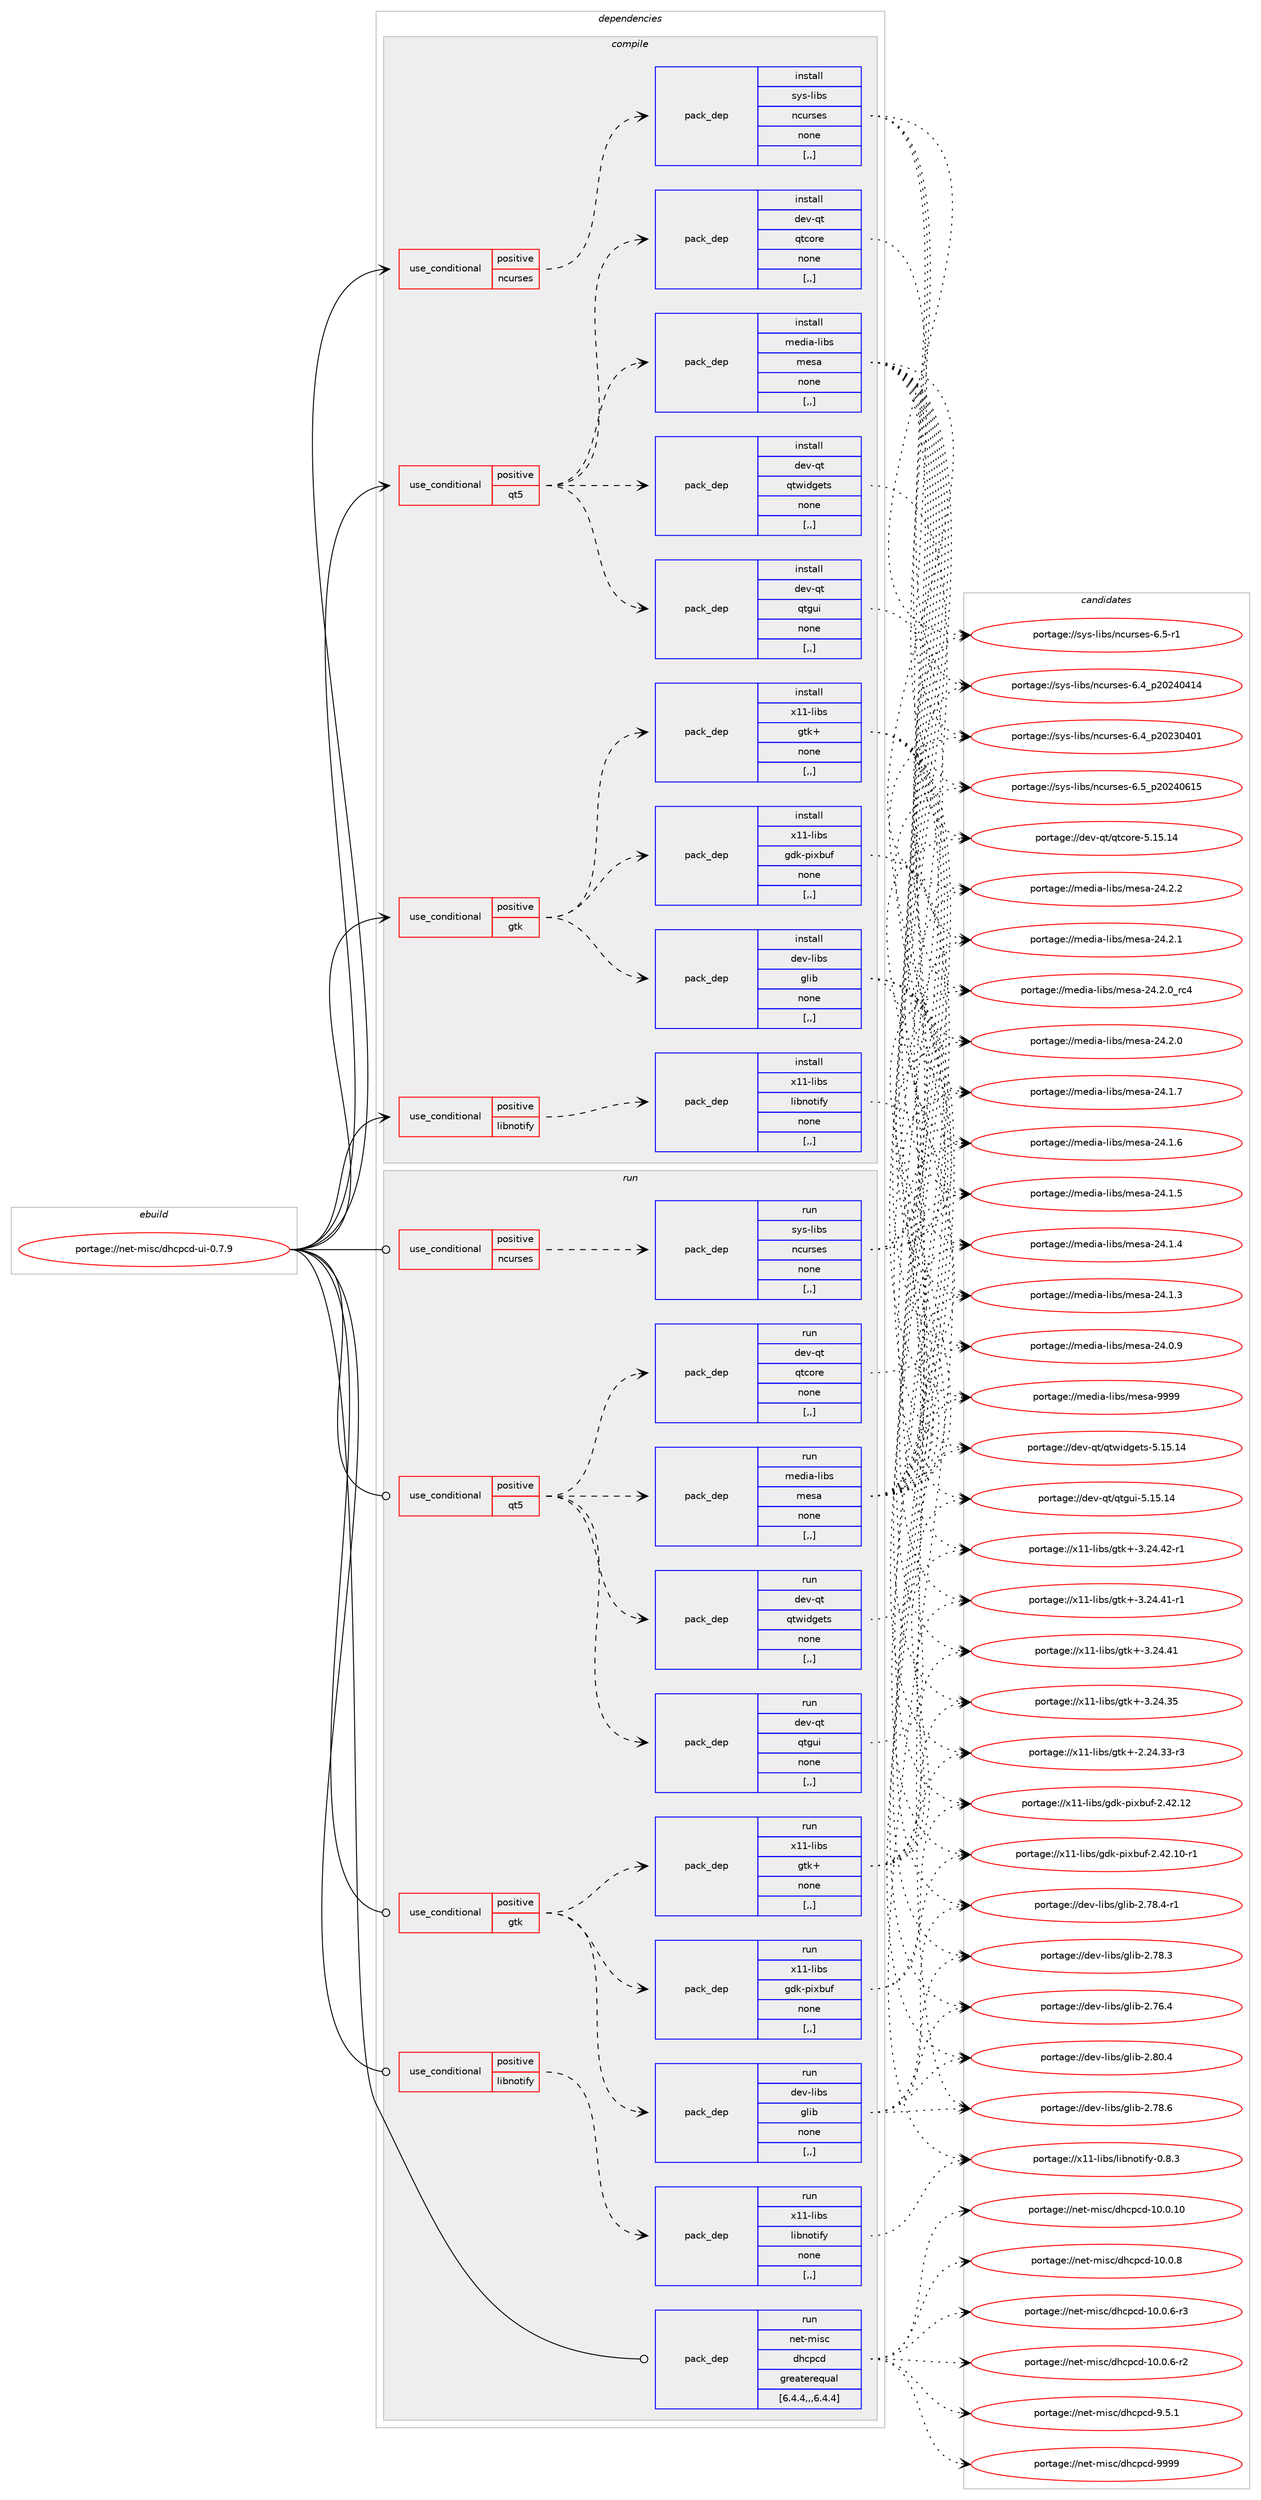 digraph prolog {

# *************
# Graph options
# *************

newrank=true;
concentrate=true;
compound=true;
graph [rankdir=LR,fontname=Helvetica,fontsize=10,ranksep=1.5];#, ranksep=2.5, nodesep=0.2];
edge  [arrowhead=vee];
node  [fontname=Helvetica,fontsize=10];

# **********
# The ebuild
# **********

subgraph cluster_leftcol {
color=gray;
label=<<i>ebuild</i>>;
id [label="portage://net-misc/dhcpcd-ui-0.7.9", color=red, width=4, href="../net-misc/dhcpcd-ui-0.7.9.svg"];
}

# ****************
# The dependencies
# ****************

subgraph cluster_midcol {
color=gray;
label=<<i>dependencies</i>>;
subgraph cluster_compile {
fillcolor="#eeeeee";
style=filled;
label=<<i>compile</i>>;
subgraph cond230583 {
dependency878959 [label=<<TABLE BORDER="0" CELLBORDER="1" CELLSPACING="0" CELLPADDING="4"><TR><TD ROWSPAN="3" CELLPADDING="10">use_conditional</TD></TR><TR><TD>positive</TD></TR><TR><TD>gtk</TD></TR></TABLE>>, shape=none, color=red];
subgraph pack641943 {
dependency878960 [label=<<TABLE BORDER="0" CELLBORDER="1" CELLSPACING="0" CELLPADDING="4" WIDTH="220"><TR><TD ROWSPAN="6" CELLPADDING="30">pack_dep</TD></TR><TR><TD WIDTH="110">install</TD></TR><TR><TD>dev-libs</TD></TR><TR><TD>glib</TD></TR><TR><TD>none</TD></TR><TR><TD>[,,]</TD></TR></TABLE>>, shape=none, color=blue];
}
dependency878959:e -> dependency878960:w [weight=20,style="dashed",arrowhead="vee"];
subgraph pack641944 {
dependency878961 [label=<<TABLE BORDER="0" CELLBORDER="1" CELLSPACING="0" CELLPADDING="4" WIDTH="220"><TR><TD ROWSPAN="6" CELLPADDING="30">pack_dep</TD></TR><TR><TD WIDTH="110">install</TD></TR><TR><TD>x11-libs</TD></TR><TR><TD>gdk-pixbuf</TD></TR><TR><TD>none</TD></TR><TR><TD>[,,]</TD></TR></TABLE>>, shape=none, color=blue];
}
dependency878959:e -> dependency878961:w [weight=20,style="dashed",arrowhead="vee"];
subgraph pack641945 {
dependency878962 [label=<<TABLE BORDER="0" CELLBORDER="1" CELLSPACING="0" CELLPADDING="4" WIDTH="220"><TR><TD ROWSPAN="6" CELLPADDING="30">pack_dep</TD></TR><TR><TD WIDTH="110">install</TD></TR><TR><TD>x11-libs</TD></TR><TR><TD>gtk+</TD></TR><TR><TD>none</TD></TR><TR><TD>[,,]</TD></TR></TABLE>>, shape=none, color=blue];
}
dependency878959:e -> dependency878962:w [weight=20,style="dashed",arrowhead="vee"];
}
id:e -> dependency878959:w [weight=20,style="solid",arrowhead="vee"];
subgraph cond230584 {
dependency878963 [label=<<TABLE BORDER="0" CELLBORDER="1" CELLSPACING="0" CELLPADDING="4"><TR><TD ROWSPAN="3" CELLPADDING="10">use_conditional</TD></TR><TR><TD>positive</TD></TR><TR><TD>libnotify</TD></TR></TABLE>>, shape=none, color=red];
subgraph pack641946 {
dependency878964 [label=<<TABLE BORDER="0" CELLBORDER="1" CELLSPACING="0" CELLPADDING="4" WIDTH="220"><TR><TD ROWSPAN="6" CELLPADDING="30">pack_dep</TD></TR><TR><TD WIDTH="110">install</TD></TR><TR><TD>x11-libs</TD></TR><TR><TD>libnotify</TD></TR><TR><TD>none</TD></TR><TR><TD>[,,]</TD></TR></TABLE>>, shape=none, color=blue];
}
dependency878963:e -> dependency878964:w [weight=20,style="dashed",arrowhead="vee"];
}
id:e -> dependency878963:w [weight=20,style="solid",arrowhead="vee"];
subgraph cond230585 {
dependency878965 [label=<<TABLE BORDER="0" CELLBORDER="1" CELLSPACING="0" CELLPADDING="4"><TR><TD ROWSPAN="3" CELLPADDING="10">use_conditional</TD></TR><TR><TD>positive</TD></TR><TR><TD>ncurses</TD></TR></TABLE>>, shape=none, color=red];
subgraph pack641947 {
dependency878966 [label=<<TABLE BORDER="0" CELLBORDER="1" CELLSPACING="0" CELLPADDING="4" WIDTH="220"><TR><TD ROWSPAN="6" CELLPADDING="30">pack_dep</TD></TR><TR><TD WIDTH="110">install</TD></TR><TR><TD>sys-libs</TD></TR><TR><TD>ncurses</TD></TR><TR><TD>none</TD></TR><TR><TD>[,,]</TD></TR></TABLE>>, shape=none, color=blue];
}
dependency878965:e -> dependency878966:w [weight=20,style="dashed",arrowhead="vee"];
}
id:e -> dependency878965:w [weight=20,style="solid",arrowhead="vee"];
subgraph cond230586 {
dependency878967 [label=<<TABLE BORDER="0" CELLBORDER="1" CELLSPACING="0" CELLPADDING="4"><TR><TD ROWSPAN="3" CELLPADDING="10">use_conditional</TD></TR><TR><TD>positive</TD></TR><TR><TD>qt5</TD></TR></TABLE>>, shape=none, color=red];
subgraph pack641948 {
dependency878968 [label=<<TABLE BORDER="0" CELLBORDER="1" CELLSPACING="0" CELLPADDING="4" WIDTH="220"><TR><TD ROWSPAN="6" CELLPADDING="30">pack_dep</TD></TR><TR><TD WIDTH="110">install</TD></TR><TR><TD>dev-qt</TD></TR><TR><TD>qtcore</TD></TR><TR><TD>none</TD></TR><TR><TD>[,,]</TD></TR></TABLE>>, shape=none, color=blue];
}
dependency878967:e -> dependency878968:w [weight=20,style="dashed",arrowhead="vee"];
subgraph pack641949 {
dependency878969 [label=<<TABLE BORDER="0" CELLBORDER="1" CELLSPACING="0" CELLPADDING="4" WIDTH="220"><TR><TD ROWSPAN="6" CELLPADDING="30">pack_dep</TD></TR><TR><TD WIDTH="110">install</TD></TR><TR><TD>dev-qt</TD></TR><TR><TD>qtgui</TD></TR><TR><TD>none</TD></TR><TR><TD>[,,]</TD></TR></TABLE>>, shape=none, color=blue];
}
dependency878967:e -> dependency878969:w [weight=20,style="dashed",arrowhead="vee"];
subgraph pack641950 {
dependency878970 [label=<<TABLE BORDER="0" CELLBORDER="1" CELLSPACING="0" CELLPADDING="4" WIDTH="220"><TR><TD ROWSPAN="6" CELLPADDING="30">pack_dep</TD></TR><TR><TD WIDTH="110">install</TD></TR><TR><TD>dev-qt</TD></TR><TR><TD>qtwidgets</TD></TR><TR><TD>none</TD></TR><TR><TD>[,,]</TD></TR></TABLE>>, shape=none, color=blue];
}
dependency878967:e -> dependency878970:w [weight=20,style="dashed",arrowhead="vee"];
subgraph pack641951 {
dependency878971 [label=<<TABLE BORDER="0" CELLBORDER="1" CELLSPACING="0" CELLPADDING="4" WIDTH="220"><TR><TD ROWSPAN="6" CELLPADDING="30">pack_dep</TD></TR><TR><TD WIDTH="110">install</TD></TR><TR><TD>media-libs</TD></TR><TR><TD>mesa</TD></TR><TR><TD>none</TD></TR><TR><TD>[,,]</TD></TR></TABLE>>, shape=none, color=blue];
}
dependency878967:e -> dependency878971:w [weight=20,style="dashed",arrowhead="vee"];
}
id:e -> dependency878967:w [weight=20,style="solid",arrowhead="vee"];
}
subgraph cluster_compileandrun {
fillcolor="#eeeeee";
style=filled;
label=<<i>compile and run</i>>;
}
subgraph cluster_run {
fillcolor="#eeeeee";
style=filled;
label=<<i>run</i>>;
subgraph cond230587 {
dependency878972 [label=<<TABLE BORDER="0" CELLBORDER="1" CELLSPACING="0" CELLPADDING="4"><TR><TD ROWSPAN="3" CELLPADDING="10">use_conditional</TD></TR><TR><TD>positive</TD></TR><TR><TD>gtk</TD></TR></TABLE>>, shape=none, color=red];
subgraph pack641952 {
dependency878973 [label=<<TABLE BORDER="0" CELLBORDER="1" CELLSPACING="0" CELLPADDING="4" WIDTH="220"><TR><TD ROWSPAN="6" CELLPADDING="30">pack_dep</TD></TR><TR><TD WIDTH="110">run</TD></TR><TR><TD>dev-libs</TD></TR><TR><TD>glib</TD></TR><TR><TD>none</TD></TR><TR><TD>[,,]</TD></TR></TABLE>>, shape=none, color=blue];
}
dependency878972:e -> dependency878973:w [weight=20,style="dashed",arrowhead="vee"];
subgraph pack641953 {
dependency878974 [label=<<TABLE BORDER="0" CELLBORDER="1" CELLSPACING="0" CELLPADDING="4" WIDTH="220"><TR><TD ROWSPAN="6" CELLPADDING="30">pack_dep</TD></TR><TR><TD WIDTH="110">run</TD></TR><TR><TD>x11-libs</TD></TR><TR><TD>gdk-pixbuf</TD></TR><TR><TD>none</TD></TR><TR><TD>[,,]</TD></TR></TABLE>>, shape=none, color=blue];
}
dependency878972:e -> dependency878974:w [weight=20,style="dashed",arrowhead="vee"];
subgraph pack641954 {
dependency878975 [label=<<TABLE BORDER="0" CELLBORDER="1" CELLSPACING="0" CELLPADDING="4" WIDTH="220"><TR><TD ROWSPAN="6" CELLPADDING="30">pack_dep</TD></TR><TR><TD WIDTH="110">run</TD></TR><TR><TD>x11-libs</TD></TR><TR><TD>gtk+</TD></TR><TR><TD>none</TD></TR><TR><TD>[,,]</TD></TR></TABLE>>, shape=none, color=blue];
}
dependency878972:e -> dependency878975:w [weight=20,style="dashed",arrowhead="vee"];
}
id:e -> dependency878972:w [weight=20,style="solid",arrowhead="odot"];
subgraph cond230588 {
dependency878976 [label=<<TABLE BORDER="0" CELLBORDER="1" CELLSPACING="0" CELLPADDING="4"><TR><TD ROWSPAN="3" CELLPADDING="10">use_conditional</TD></TR><TR><TD>positive</TD></TR><TR><TD>libnotify</TD></TR></TABLE>>, shape=none, color=red];
subgraph pack641955 {
dependency878977 [label=<<TABLE BORDER="0" CELLBORDER="1" CELLSPACING="0" CELLPADDING="4" WIDTH="220"><TR><TD ROWSPAN="6" CELLPADDING="30">pack_dep</TD></TR><TR><TD WIDTH="110">run</TD></TR><TR><TD>x11-libs</TD></TR><TR><TD>libnotify</TD></TR><TR><TD>none</TD></TR><TR><TD>[,,]</TD></TR></TABLE>>, shape=none, color=blue];
}
dependency878976:e -> dependency878977:w [weight=20,style="dashed",arrowhead="vee"];
}
id:e -> dependency878976:w [weight=20,style="solid",arrowhead="odot"];
subgraph cond230589 {
dependency878978 [label=<<TABLE BORDER="0" CELLBORDER="1" CELLSPACING="0" CELLPADDING="4"><TR><TD ROWSPAN="3" CELLPADDING="10">use_conditional</TD></TR><TR><TD>positive</TD></TR><TR><TD>ncurses</TD></TR></TABLE>>, shape=none, color=red];
subgraph pack641956 {
dependency878979 [label=<<TABLE BORDER="0" CELLBORDER="1" CELLSPACING="0" CELLPADDING="4" WIDTH="220"><TR><TD ROWSPAN="6" CELLPADDING="30">pack_dep</TD></TR><TR><TD WIDTH="110">run</TD></TR><TR><TD>sys-libs</TD></TR><TR><TD>ncurses</TD></TR><TR><TD>none</TD></TR><TR><TD>[,,]</TD></TR></TABLE>>, shape=none, color=blue];
}
dependency878978:e -> dependency878979:w [weight=20,style="dashed",arrowhead="vee"];
}
id:e -> dependency878978:w [weight=20,style="solid",arrowhead="odot"];
subgraph cond230590 {
dependency878980 [label=<<TABLE BORDER="0" CELLBORDER="1" CELLSPACING="0" CELLPADDING="4"><TR><TD ROWSPAN="3" CELLPADDING="10">use_conditional</TD></TR><TR><TD>positive</TD></TR><TR><TD>qt5</TD></TR></TABLE>>, shape=none, color=red];
subgraph pack641957 {
dependency878981 [label=<<TABLE BORDER="0" CELLBORDER="1" CELLSPACING="0" CELLPADDING="4" WIDTH="220"><TR><TD ROWSPAN="6" CELLPADDING="30">pack_dep</TD></TR><TR><TD WIDTH="110">run</TD></TR><TR><TD>dev-qt</TD></TR><TR><TD>qtcore</TD></TR><TR><TD>none</TD></TR><TR><TD>[,,]</TD></TR></TABLE>>, shape=none, color=blue];
}
dependency878980:e -> dependency878981:w [weight=20,style="dashed",arrowhead="vee"];
subgraph pack641958 {
dependency878982 [label=<<TABLE BORDER="0" CELLBORDER="1" CELLSPACING="0" CELLPADDING="4" WIDTH="220"><TR><TD ROWSPAN="6" CELLPADDING="30">pack_dep</TD></TR><TR><TD WIDTH="110">run</TD></TR><TR><TD>dev-qt</TD></TR><TR><TD>qtgui</TD></TR><TR><TD>none</TD></TR><TR><TD>[,,]</TD></TR></TABLE>>, shape=none, color=blue];
}
dependency878980:e -> dependency878982:w [weight=20,style="dashed",arrowhead="vee"];
subgraph pack641959 {
dependency878983 [label=<<TABLE BORDER="0" CELLBORDER="1" CELLSPACING="0" CELLPADDING="4" WIDTH="220"><TR><TD ROWSPAN="6" CELLPADDING="30">pack_dep</TD></TR><TR><TD WIDTH="110">run</TD></TR><TR><TD>dev-qt</TD></TR><TR><TD>qtwidgets</TD></TR><TR><TD>none</TD></TR><TR><TD>[,,]</TD></TR></TABLE>>, shape=none, color=blue];
}
dependency878980:e -> dependency878983:w [weight=20,style="dashed",arrowhead="vee"];
subgraph pack641960 {
dependency878984 [label=<<TABLE BORDER="0" CELLBORDER="1" CELLSPACING="0" CELLPADDING="4" WIDTH="220"><TR><TD ROWSPAN="6" CELLPADDING="30">pack_dep</TD></TR><TR><TD WIDTH="110">run</TD></TR><TR><TD>media-libs</TD></TR><TR><TD>mesa</TD></TR><TR><TD>none</TD></TR><TR><TD>[,,]</TD></TR></TABLE>>, shape=none, color=blue];
}
dependency878980:e -> dependency878984:w [weight=20,style="dashed",arrowhead="vee"];
}
id:e -> dependency878980:w [weight=20,style="solid",arrowhead="odot"];
subgraph pack641961 {
dependency878985 [label=<<TABLE BORDER="0" CELLBORDER="1" CELLSPACING="0" CELLPADDING="4" WIDTH="220"><TR><TD ROWSPAN="6" CELLPADDING="30">pack_dep</TD></TR><TR><TD WIDTH="110">run</TD></TR><TR><TD>net-misc</TD></TR><TR><TD>dhcpcd</TD></TR><TR><TD>greaterequal</TD></TR><TR><TD>[6.4.4,,,6.4.4]</TD></TR></TABLE>>, shape=none, color=blue];
}
id:e -> dependency878985:w [weight=20,style="solid",arrowhead="odot"];
}
}

# **************
# The candidates
# **************

subgraph cluster_choices {
rank=same;
color=gray;
label=<<i>candidates</i>>;

subgraph choice641943 {
color=black;
nodesep=1;
choice1001011184510810598115471031081059845504656484652 [label="portage://dev-libs/glib-2.80.4", color=red, width=4,href="../dev-libs/glib-2.80.4.svg"];
choice1001011184510810598115471031081059845504655564654 [label="portage://dev-libs/glib-2.78.6", color=red, width=4,href="../dev-libs/glib-2.78.6.svg"];
choice10010111845108105981154710310810598455046555646524511449 [label="portage://dev-libs/glib-2.78.4-r1", color=red, width=4,href="../dev-libs/glib-2.78.4-r1.svg"];
choice1001011184510810598115471031081059845504655564651 [label="portage://dev-libs/glib-2.78.3", color=red, width=4,href="../dev-libs/glib-2.78.3.svg"];
choice1001011184510810598115471031081059845504655544652 [label="portage://dev-libs/glib-2.76.4", color=red, width=4,href="../dev-libs/glib-2.76.4.svg"];
dependency878960:e -> choice1001011184510810598115471031081059845504656484652:w [style=dotted,weight="100"];
dependency878960:e -> choice1001011184510810598115471031081059845504655564654:w [style=dotted,weight="100"];
dependency878960:e -> choice10010111845108105981154710310810598455046555646524511449:w [style=dotted,weight="100"];
dependency878960:e -> choice1001011184510810598115471031081059845504655564651:w [style=dotted,weight="100"];
dependency878960:e -> choice1001011184510810598115471031081059845504655544652:w [style=dotted,weight="100"];
}
subgraph choice641944 {
color=black;
nodesep=1;
choice120494945108105981154710310010745112105120981171024550465250464950 [label="portage://x11-libs/gdk-pixbuf-2.42.12", color=red, width=4,href="../x11-libs/gdk-pixbuf-2.42.12.svg"];
choice1204949451081059811547103100107451121051209811710245504652504649484511449 [label="portage://x11-libs/gdk-pixbuf-2.42.10-r1", color=red, width=4,href="../x11-libs/gdk-pixbuf-2.42.10-r1.svg"];
dependency878961:e -> choice120494945108105981154710310010745112105120981171024550465250464950:w [style=dotted,weight="100"];
dependency878961:e -> choice1204949451081059811547103100107451121051209811710245504652504649484511449:w [style=dotted,weight="100"];
}
subgraph choice641945 {
color=black;
nodesep=1;
choice12049494510810598115471031161074345514650524652504511449 [label="portage://x11-libs/gtk+-3.24.42-r1", color=red, width=4,href="../x11-libs/gtk+-3.24.42-r1.svg"];
choice12049494510810598115471031161074345514650524652494511449 [label="portage://x11-libs/gtk+-3.24.41-r1", color=red, width=4,href="../x11-libs/gtk+-3.24.41-r1.svg"];
choice1204949451081059811547103116107434551465052465249 [label="portage://x11-libs/gtk+-3.24.41", color=red, width=4,href="../x11-libs/gtk+-3.24.41.svg"];
choice1204949451081059811547103116107434551465052465153 [label="portage://x11-libs/gtk+-3.24.35", color=red, width=4,href="../x11-libs/gtk+-3.24.35.svg"];
choice12049494510810598115471031161074345504650524651514511451 [label="portage://x11-libs/gtk+-2.24.33-r3", color=red, width=4,href="../x11-libs/gtk+-2.24.33-r3.svg"];
dependency878962:e -> choice12049494510810598115471031161074345514650524652504511449:w [style=dotted,weight="100"];
dependency878962:e -> choice12049494510810598115471031161074345514650524652494511449:w [style=dotted,weight="100"];
dependency878962:e -> choice1204949451081059811547103116107434551465052465249:w [style=dotted,weight="100"];
dependency878962:e -> choice1204949451081059811547103116107434551465052465153:w [style=dotted,weight="100"];
dependency878962:e -> choice12049494510810598115471031161074345504650524651514511451:w [style=dotted,weight="100"];
}
subgraph choice641946 {
color=black;
nodesep=1;
choice120494945108105981154710810598110111116105102121454846564651 [label="portage://x11-libs/libnotify-0.8.3", color=red, width=4,href="../x11-libs/libnotify-0.8.3.svg"];
dependency878964:e -> choice120494945108105981154710810598110111116105102121454846564651:w [style=dotted,weight="100"];
}
subgraph choice641947 {
color=black;
nodesep=1;
choice1151211154510810598115471109911711411510111545544653951125048505248544953 [label="portage://sys-libs/ncurses-6.5_p20240615", color=red, width=4,href="../sys-libs/ncurses-6.5_p20240615.svg"];
choice11512111545108105981154711099117114115101115455446534511449 [label="portage://sys-libs/ncurses-6.5-r1", color=red, width=4,href="../sys-libs/ncurses-6.5-r1.svg"];
choice1151211154510810598115471109911711411510111545544652951125048505248524952 [label="portage://sys-libs/ncurses-6.4_p20240414", color=red, width=4,href="../sys-libs/ncurses-6.4_p20240414.svg"];
choice1151211154510810598115471109911711411510111545544652951125048505148524849 [label="portage://sys-libs/ncurses-6.4_p20230401", color=red, width=4,href="../sys-libs/ncurses-6.4_p20230401.svg"];
dependency878966:e -> choice1151211154510810598115471109911711411510111545544653951125048505248544953:w [style=dotted,weight="100"];
dependency878966:e -> choice11512111545108105981154711099117114115101115455446534511449:w [style=dotted,weight="100"];
dependency878966:e -> choice1151211154510810598115471109911711411510111545544652951125048505248524952:w [style=dotted,weight="100"];
dependency878966:e -> choice1151211154510810598115471109911711411510111545544652951125048505148524849:w [style=dotted,weight="100"];
}
subgraph choice641948 {
color=black;
nodesep=1;
choice1001011184511311647113116991111141014553464953464952 [label="portage://dev-qt/qtcore-5.15.14", color=red, width=4,href="../dev-qt/qtcore-5.15.14.svg"];
dependency878968:e -> choice1001011184511311647113116991111141014553464953464952:w [style=dotted,weight="100"];
}
subgraph choice641949 {
color=black;
nodesep=1;
choice10010111845113116471131161031171054553464953464952 [label="portage://dev-qt/qtgui-5.15.14", color=red, width=4,href="../dev-qt/qtgui-5.15.14.svg"];
dependency878969:e -> choice10010111845113116471131161031171054553464953464952:w [style=dotted,weight="100"];
}
subgraph choice641950 {
color=black;
nodesep=1;
choice10010111845113116471131161191051001031011161154553464953464952 [label="portage://dev-qt/qtwidgets-5.15.14", color=red, width=4,href="../dev-qt/qtwidgets-5.15.14.svg"];
dependency878970:e -> choice10010111845113116471131161191051001031011161154553464953464952:w [style=dotted,weight="100"];
}
subgraph choice641951 {
color=black;
nodesep=1;
choice10910110010597451081059811547109101115974557575757 [label="portage://media-libs/mesa-9999", color=red, width=4,href="../media-libs/mesa-9999.svg"];
choice109101100105974510810598115471091011159745505246504650 [label="portage://media-libs/mesa-24.2.2", color=red, width=4,href="../media-libs/mesa-24.2.2.svg"];
choice109101100105974510810598115471091011159745505246504649 [label="portage://media-libs/mesa-24.2.1", color=red, width=4,href="../media-libs/mesa-24.2.1.svg"];
choice109101100105974510810598115471091011159745505246504648951149952 [label="portage://media-libs/mesa-24.2.0_rc4", color=red, width=4,href="../media-libs/mesa-24.2.0_rc4.svg"];
choice109101100105974510810598115471091011159745505246504648 [label="portage://media-libs/mesa-24.2.0", color=red, width=4,href="../media-libs/mesa-24.2.0.svg"];
choice109101100105974510810598115471091011159745505246494655 [label="portage://media-libs/mesa-24.1.7", color=red, width=4,href="../media-libs/mesa-24.1.7.svg"];
choice109101100105974510810598115471091011159745505246494654 [label="portage://media-libs/mesa-24.1.6", color=red, width=4,href="../media-libs/mesa-24.1.6.svg"];
choice109101100105974510810598115471091011159745505246494653 [label="portage://media-libs/mesa-24.1.5", color=red, width=4,href="../media-libs/mesa-24.1.5.svg"];
choice109101100105974510810598115471091011159745505246494652 [label="portage://media-libs/mesa-24.1.4", color=red, width=4,href="../media-libs/mesa-24.1.4.svg"];
choice109101100105974510810598115471091011159745505246494651 [label="portage://media-libs/mesa-24.1.3", color=red, width=4,href="../media-libs/mesa-24.1.3.svg"];
choice109101100105974510810598115471091011159745505246484657 [label="portage://media-libs/mesa-24.0.9", color=red, width=4,href="../media-libs/mesa-24.0.9.svg"];
dependency878971:e -> choice10910110010597451081059811547109101115974557575757:w [style=dotted,weight="100"];
dependency878971:e -> choice109101100105974510810598115471091011159745505246504650:w [style=dotted,weight="100"];
dependency878971:e -> choice109101100105974510810598115471091011159745505246504649:w [style=dotted,weight="100"];
dependency878971:e -> choice109101100105974510810598115471091011159745505246504648951149952:w [style=dotted,weight="100"];
dependency878971:e -> choice109101100105974510810598115471091011159745505246504648:w [style=dotted,weight="100"];
dependency878971:e -> choice109101100105974510810598115471091011159745505246494655:w [style=dotted,weight="100"];
dependency878971:e -> choice109101100105974510810598115471091011159745505246494654:w [style=dotted,weight="100"];
dependency878971:e -> choice109101100105974510810598115471091011159745505246494653:w [style=dotted,weight="100"];
dependency878971:e -> choice109101100105974510810598115471091011159745505246494652:w [style=dotted,weight="100"];
dependency878971:e -> choice109101100105974510810598115471091011159745505246494651:w [style=dotted,weight="100"];
dependency878971:e -> choice109101100105974510810598115471091011159745505246484657:w [style=dotted,weight="100"];
}
subgraph choice641952 {
color=black;
nodesep=1;
choice1001011184510810598115471031081059845504656484652 [label="portage://dev-libs/glib-2.80.4", color=red, width=4,href="../dev-libs/glib-2.80.4.svg"];
choice1001011184510810598115471031081059845504655564654 [label="portage://dev-libs/glib-2.78.6", color=red, width=4,href="../dev-libs/glib-2.78.6.svg"];
choice10010111845108105981154710310810598455046555646524511449 [label="portage://dev-libs/glib-2.78.4-r1", color=red, width=4,href="../dev-libs/glib-2.78.4-r1.svg"];
choice1001011184510810598115471031081059845504655564651 [label="portage://dev-libs/glib-2.78.3", color=red, width=4,href="../dev-libs/glib-2.78.3.svg"];
choice1001011184510810598115471031081059845504655544652 [label="portage://dev-libs/glib-2.76.4", color=red, width=4,href="../dev-libs/glib-2.76.4.svg"];
dependency878973:e -> choice1001011184510810598115471031081059845504656484652:w [style=dotted,weight="100"];
dependency878973:e -> choice1001011184510810598115471031081059845504655564654:w [style=dotted,weight="100"];
dependency878973:e -> choice10010111845108105981154710310810598455046555646524511449:w [style=dotted,weight="100"];
dependency878973:e -> choice1001011184510810598115471031081059845504655564651:w [style=dotted,weight="100"];
dependency878973:e -> choice1001011184510810598115471031081059845504655544652:w [style=dotted,weight="100"];
}
subgraph choice641953 {
color=black;
nodesep=1;
choice120494945108105981154710310010745112105120981171024550465250464950 [label="portage://x11-libs/gdk-pixbuf-2.42.12", color=red, width=4,href="../x11-libs/gdk-pixbuf-2.42.12.svg"];
choice1204949451081059811547103100107451121051209811710245504652504649484511449 [label="portage://x11-libs/gdk-pixbuf-2.42.10-r1", color=red, width=4,href="../x11-libs/gdk-pixbuf-2.42.10-r1.svg"];
dependency878974:e -> choice120494945108105981154710310010745112105120981171024550465250464950:w [style=dotted,weight="100"];
dependency878974:e -> choice1204949451081059811547103100107451121051209811710245504652504649484511449:w [style=dotted,weight="100"];
}
subgraph choice641954 {
color=black;
nodesep=1;
choice12049494510810598115471031161074345514650524652504511449 [label="portage://x11-libs/gtk+-3.24.42-r1", color=red, width=4,href="../x11-libs/gtk+-3.24.42-r1.svg"];
choice12049494510810598115471031161074345514650524652494511449 [label="portage://x11-libs/gtk+-3.24.41-r1", color=red, width=4,href="../x11-libs/gtk+-3.24.41-r1.svg"];
choice1204949451081059811547103116107434551465052465249 [label="portage://x11-libs/gtk+-3.24.41", color=red, width=4,href="../x11-libs/gtk+-3.24.41.svg"];
choice1204949451081059811547103116107434551465052465153 [label="portage://x11-libs/gtk+-3.24.35", color=red, width=4,href="../x11-libs/gtk+-3.24.35.svg"];
choice12049494510810598115471031161074345504650524651514511451 [label="portage://x11-libs/gtk+-2.24.33-r3", color=red, width=4,href="../x11-libs/gtk+-2.24.33-r3.svg"];
dependency878975:e -> choice12049494510810598115471031161074345514650524652504511449:w [style=dotted,weight="100"];
dependency878975:e -> choice12049494510810598115471031161074345514650524652494511449:w [style=dotted,weight="100"];
dependency878975:e -> choice1204949451081059811547103116107434551465052465249:w [style=dotted,weight="100"];
dependency878975:e -> choice1204949451081059811547103116107434551465052465153:w [style=dotted,weight="100"];
dependency878975:e -> choice12049494510810598115471031161074345504650524651514511451:w [style=dotted,weight="100"];
}
subgraph choice641955 {
color=black;
nodesep=1;
choice120494945108105981154710810598110111116105102121454846564651 [label="portage://x11-libs/libnotify-0.8.3", color=red, width=4,href="../x11-libs/libnotify-0.8.3.svg"];
dependency878977:e -> choice120494945108105981154710810598110111116105102121454846564651:w [style=dotted,weight="100"];
}
subgraph choice641956 {
color=black;
nodesep=1;
choice1151211154510810598115471109911711411510111545544653951125048505248544953 [label="portage://sys-libs/ncurses-6.5_p20240615", color=red, width=4,href="../sys-libs/ncurses-6.5_p20240615.svg"];
choice11512111545108105981154711099117114115101115455446534511449 [label="portage://sys-libs/ncurses-6.5-r1", color=red, width=4,href="../sys-libs/ncurses-6.5-r1.svg"];
choice1151211154510810598115471109911711411510111545544652951125048505248524952 [label="portage://sys-libs/ncurses-6.4_p20240414", color=red, width=4,href="../sys-libs/ncurses-6.4_p20240414.svg"];
choice1151211154510810598115471109911711411510111545544652951125048505148524849 [label="portage://sys-libs/ncurses-6.4_p20230401", color=red, width=4,href="../sys-libs/ncurses-6.4_p20230401.svg"];
dependency878979:e -> choice1151211154510810598115471109911711411510111545544653951125048505248544953:w [style=dotted,weight="100"];
dependency878979:e -> choice11512111545108105981154711099117114115101115455446534511449:w [style=dotted,weight="100"];
dependency878979:e -> choice1151211154510810598115471109911711411510111545544652951125048505248524952:w [style=dotted,weight="100"];
dependency878979:e -> choice1151211154510810598115471109911711411510111545544652951125048505148524849:w [style=dotted,weight="100"];
}
subgraph choice641957 {
color=black;
nodesep=1;
choice1001011184511311647113116991111141014553464953464952 [label="portage://dev-qt/qtcore-5.15.14", color=red, width=4,href="../dev-qt/qtcore-5.15.14.svg"];
dependency878981:e -> choice1001011184511311647113116991111141014553464953464952:w [style=dotted,weight="100"];
}
subgraph choice641958 {
color=black;
nodesep=1;
choice10010111845113116471131161031171054553464953464952 [label="portage://dev-qt/qtgui-5.15.14", color=red, width=4,href="../dev-qt/qtgui-5.15.14.svg"];
dependency878982:e -> choice10010111845113116471131161031171054553464953464952:w [style=dotted,weight="100"];
}
subgraph choice641959 {
color=black;
nodesep=1;
choice10010111845113116471131161191051001031011161154553464953464952 [label="portage://dev-qt/qtwidgets-5.15.14", color=red, width=4,href="../dev-qt/qtwidgets-5.15.14.svg"];
dependency878983:e -> choice10010111845113116471131161191051001031011161154553464953464952:w [style=dotted,weight="100"];
}
subgraph choice641960 {
color=black;
nodesep=1;
choice10910110010597451081059811547109101115974557575757 [label="portage://media-libs/mesa-9999", color=red, width=4,href="../media-libs/mesa-9999.svg"];
choice109101100105974510810598115471091011159745505246504650 [label="portage://media-libs/mesa-24.2.2", color=red, width=4,href="../media-libs/mesa-24.2.2.svg"];
choice109101100105974510810598115471091011159745505246504649 [label="portage://media-libs/mesa-24.2.1", color=red, width=4,href="../media-libs/mesa-24.2.1.svg"];
choice109101100105974510810598115471091011159745505246504648951149952 [label="portage://media-libs/mesa-24.2.0_rc4", color=red, width=4,href="../media-libs/mesa-24.2.0_rc4.svg"];
choice109101100105974510810598115471091011159745505246504648 [label="portage://media-libs/mesa-24.2.0", color=red, width=4,href="../media-libs/mesa-24.2.0.svg"];
choice109101100105974510810598115471091011159745505246494655 [label="portage://media-libs/mesa-24.1.7", color=red, width=4,href="../media-libs/mesa-24.1.7.svg"];
choice109101100105974510810598115471091011159745505246494654 [label="portage://media-libs/mesa-24.1.6", color=red, width=4,href="../media-libs/mesa-24.1.6.svg"];
choice109101100105974510810598115471091011159745505246494653 [label="portage://media-libs/mesa-24.1.5", color=red, width=4,href="../media-libs/mesa-24.1.5.svg"];
choice109101100105974510810598115471091011159745505246494652 [label="portage://media-libs/mesa-24.1.4", color=red, width=4,href="../media-libs/mesa-24.1.4.svg"];
choice109101100105974510810598115471091011159745505246494651 [label="portage://media-libs/mesa-24.1.3", color=red, width=4,href="../media-libs/mesa-24.1.3.svg"];
choice109101100105974510810598115471091011159745505246484657 [label="portage://media-libs/mesa-24.0.9", color=red, width=4,href="../media-libs/mesa-24.0.9.svg"];
dependency878984:e -> choice10910110010597451081059811547109101115974557575757:w [style=dotted,weight="100"];
dependency878984:e -> choice109101100105974510810598115471091011159745505246504650:w [style=dotted,weight="100"];
dependency878984:e -> choice109101100105974510810598115471091011159745505246504649:w [style=dotted,weight="100"];
dependency878984:e -> choice109101100105974510810598115471091011159745505246504648951149952:w [style=dotted,weight="100"];
dependency878984:e -> choice109101100105974510810598115471091011159745505246504648:w [style=dotted,weight="100"];
dependency878984:e -> choice109101100105974510810598115471091011159745505246494655:w [style=dotted,weight="100"];
dependency878984:e -> choice109101100105974510810598115471091011159745505246494654:w [style=dotted,weight="100"];
dependency878984:e -> choice109101100105974510810598115471091011159745505246494653:w [style=dotted,weight="100"];
dependency878984:e -> choice109101100105974510810598115471091011159745505246494652:w [style=dotted,weight="100"];
dependency878984:e -> choice109101100105974510810598115471091011159745505246494651:w [style=dotted,weight="100"];
dependency878984:e -> choice109101100105974510810598115471091011159745505246484657:w [style=dotted,weight="100"];
}
subgraph choice641961 {
color=black;
nodesep=1;
choice11010111645109105115994710010499112991004557575757 [label="portage://net-misc/dhcpcd-9999", color=red, width=4,href="../net-misc/dhcpcd-9999.svg"];
choice11010111645109105115994710010499112991004549484648464948 [label="portage://net-misc/dhcpcd-10.0.10", color=red, width=4,href="../net-misc/dhcpcd-10.0.10.svg"];
choice110101116451091051159947100104991129910045494846484656 [label="portage://net-misc/dhcpcd-10.0.8", color=red, width=4,href="../net-misc/dhcpcd-10.0.8.svg"];
choice1101011164510910511599471001049911299100454948464846544511451 [label="portage://net-misc/dhcpcd-10.0.6-r3", color=red, width=4,href="../net-misc/dhcpcd-10.0.6-r3.svg"];
choice1101011164510910511599471001049911299100454948464846544511450 [label="portage://net-misc/dhcpcd-10.0.6-r2", color=red, width=4,href="../net-misc/dhcpcd-10.0.6-r2.svg"];
choice1101011164510910511599471001049911299100455746534649 [label="portage://net-misc/dhcpcd-9.5.1", color=red, width=4,href="../net-misc/dhcpcd-9.5.1.svg"];
dependency878985:e -> choice11010111645109105115994710010499112991004557575757:w [style=dotted,weight="100"];
dependency878985:e -> choice11010111645109105115994710010499112991004549484648464948:w [style=dotted,weight="100"];
dependency878985:e -> choice110101116451091051159947100104991129910045494846484656:w [style=dotted,weight="100"];
dependency878985:e -> choice1101011164510910511599471001049911299100454948464846544511451:w [style=dotted,weight="100"];
dependency878985:e -> choice1101011164510910511599471001049911299100454948464846544511450:w [style=dotted,weight="100"];
dependency878985:e -> choice1101011164510910511599471001049911299100455746534649:w [style=dotted,weight="100"];
}
}

}
